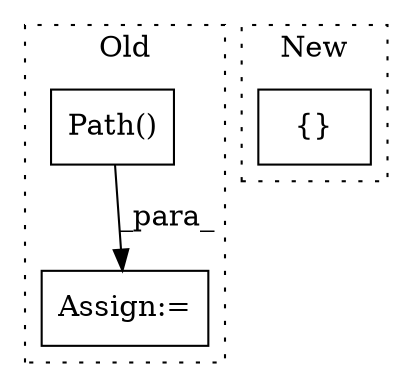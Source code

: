 digraph G {
subgraph cluster0 {
1 [label="Path()" a="75" s="2290,2315" l="13,1" shape="box"];
3 [label="Assign:=" a="68" s="2287" l="3" shape="box"];
label = "Old";
style="dotted";
}
subgraph cluster1 {
2 [label="{}" a="59" s="2845,2889" l="1,0" shape="box"];
label = "New";
style="dotted";
}
1 -> 3 [label="_para_"];
}